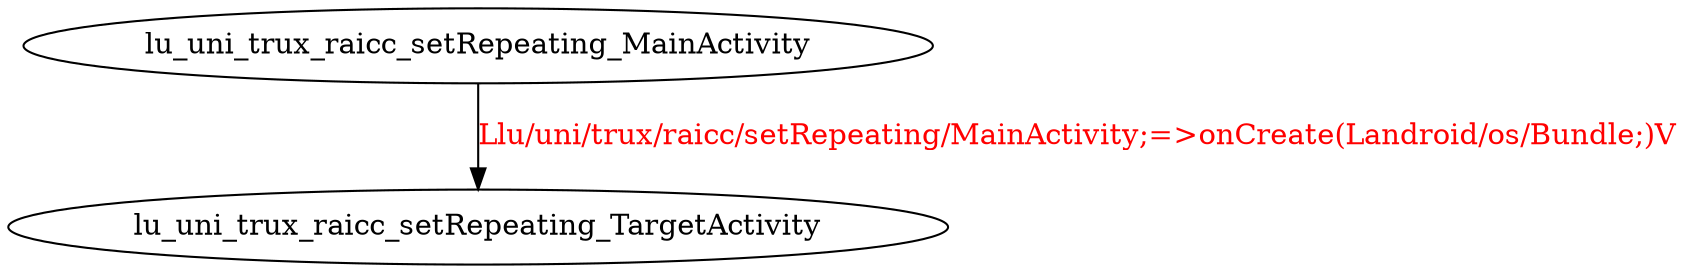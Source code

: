 digraph G {
lu_uni_trux_raicc_setRepeating_MainActivity -> lu_uni_trux_raicc_setRepeating_TargetActivity [label="Llu/uni/trux/raicc/setRepeating/MainActivity;=>onCreate(Landroid/os/Bundle;)V", fontcolor="red"];
}